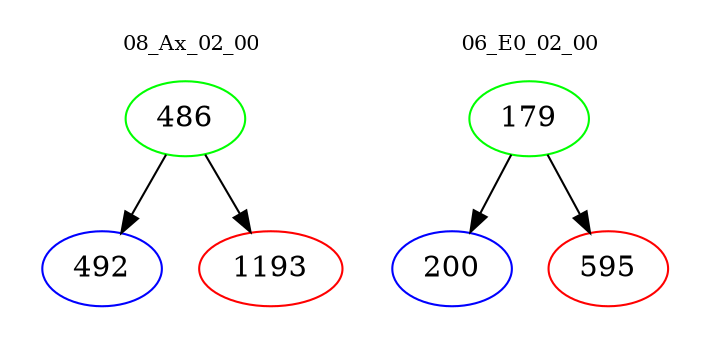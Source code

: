 digraph{
subgraph cluster_0 {
color = white
label = "08_Ax_02_00";
fontsize=10;
T0_486 [label="486", color="green"]
T0_486 -> T0_492 [color="black"]
T0_492 [label="492", color="blue"]
T0_486 -> T0_1193 [color="black"]
T0_1193 [label="1193", color="red"]
}
subgraph cluster_1 {
color = white
label = "06_E0_02_00";
fontsize=10;
T1_179 [label="179", color="green"]
T1_179 -> T1_200 [color="black"]
T1_200 [label="200", color="blue"]
T1_179 -> T1_595 [color="black"]
T1_595 [label="595", color="red"]
}
}

